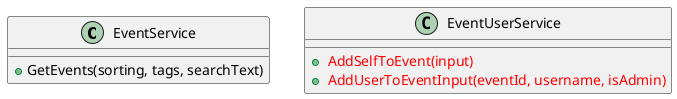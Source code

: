 @startuml

class EventService {
    + GetEvents(sorting, tags, searchText)
}
class EventUserService {
    + <color:red> AddSelfToEvent(input) 
    + <color:red> AddUserToEventInput(eventId, username, isAdmin)
}
@enduml
